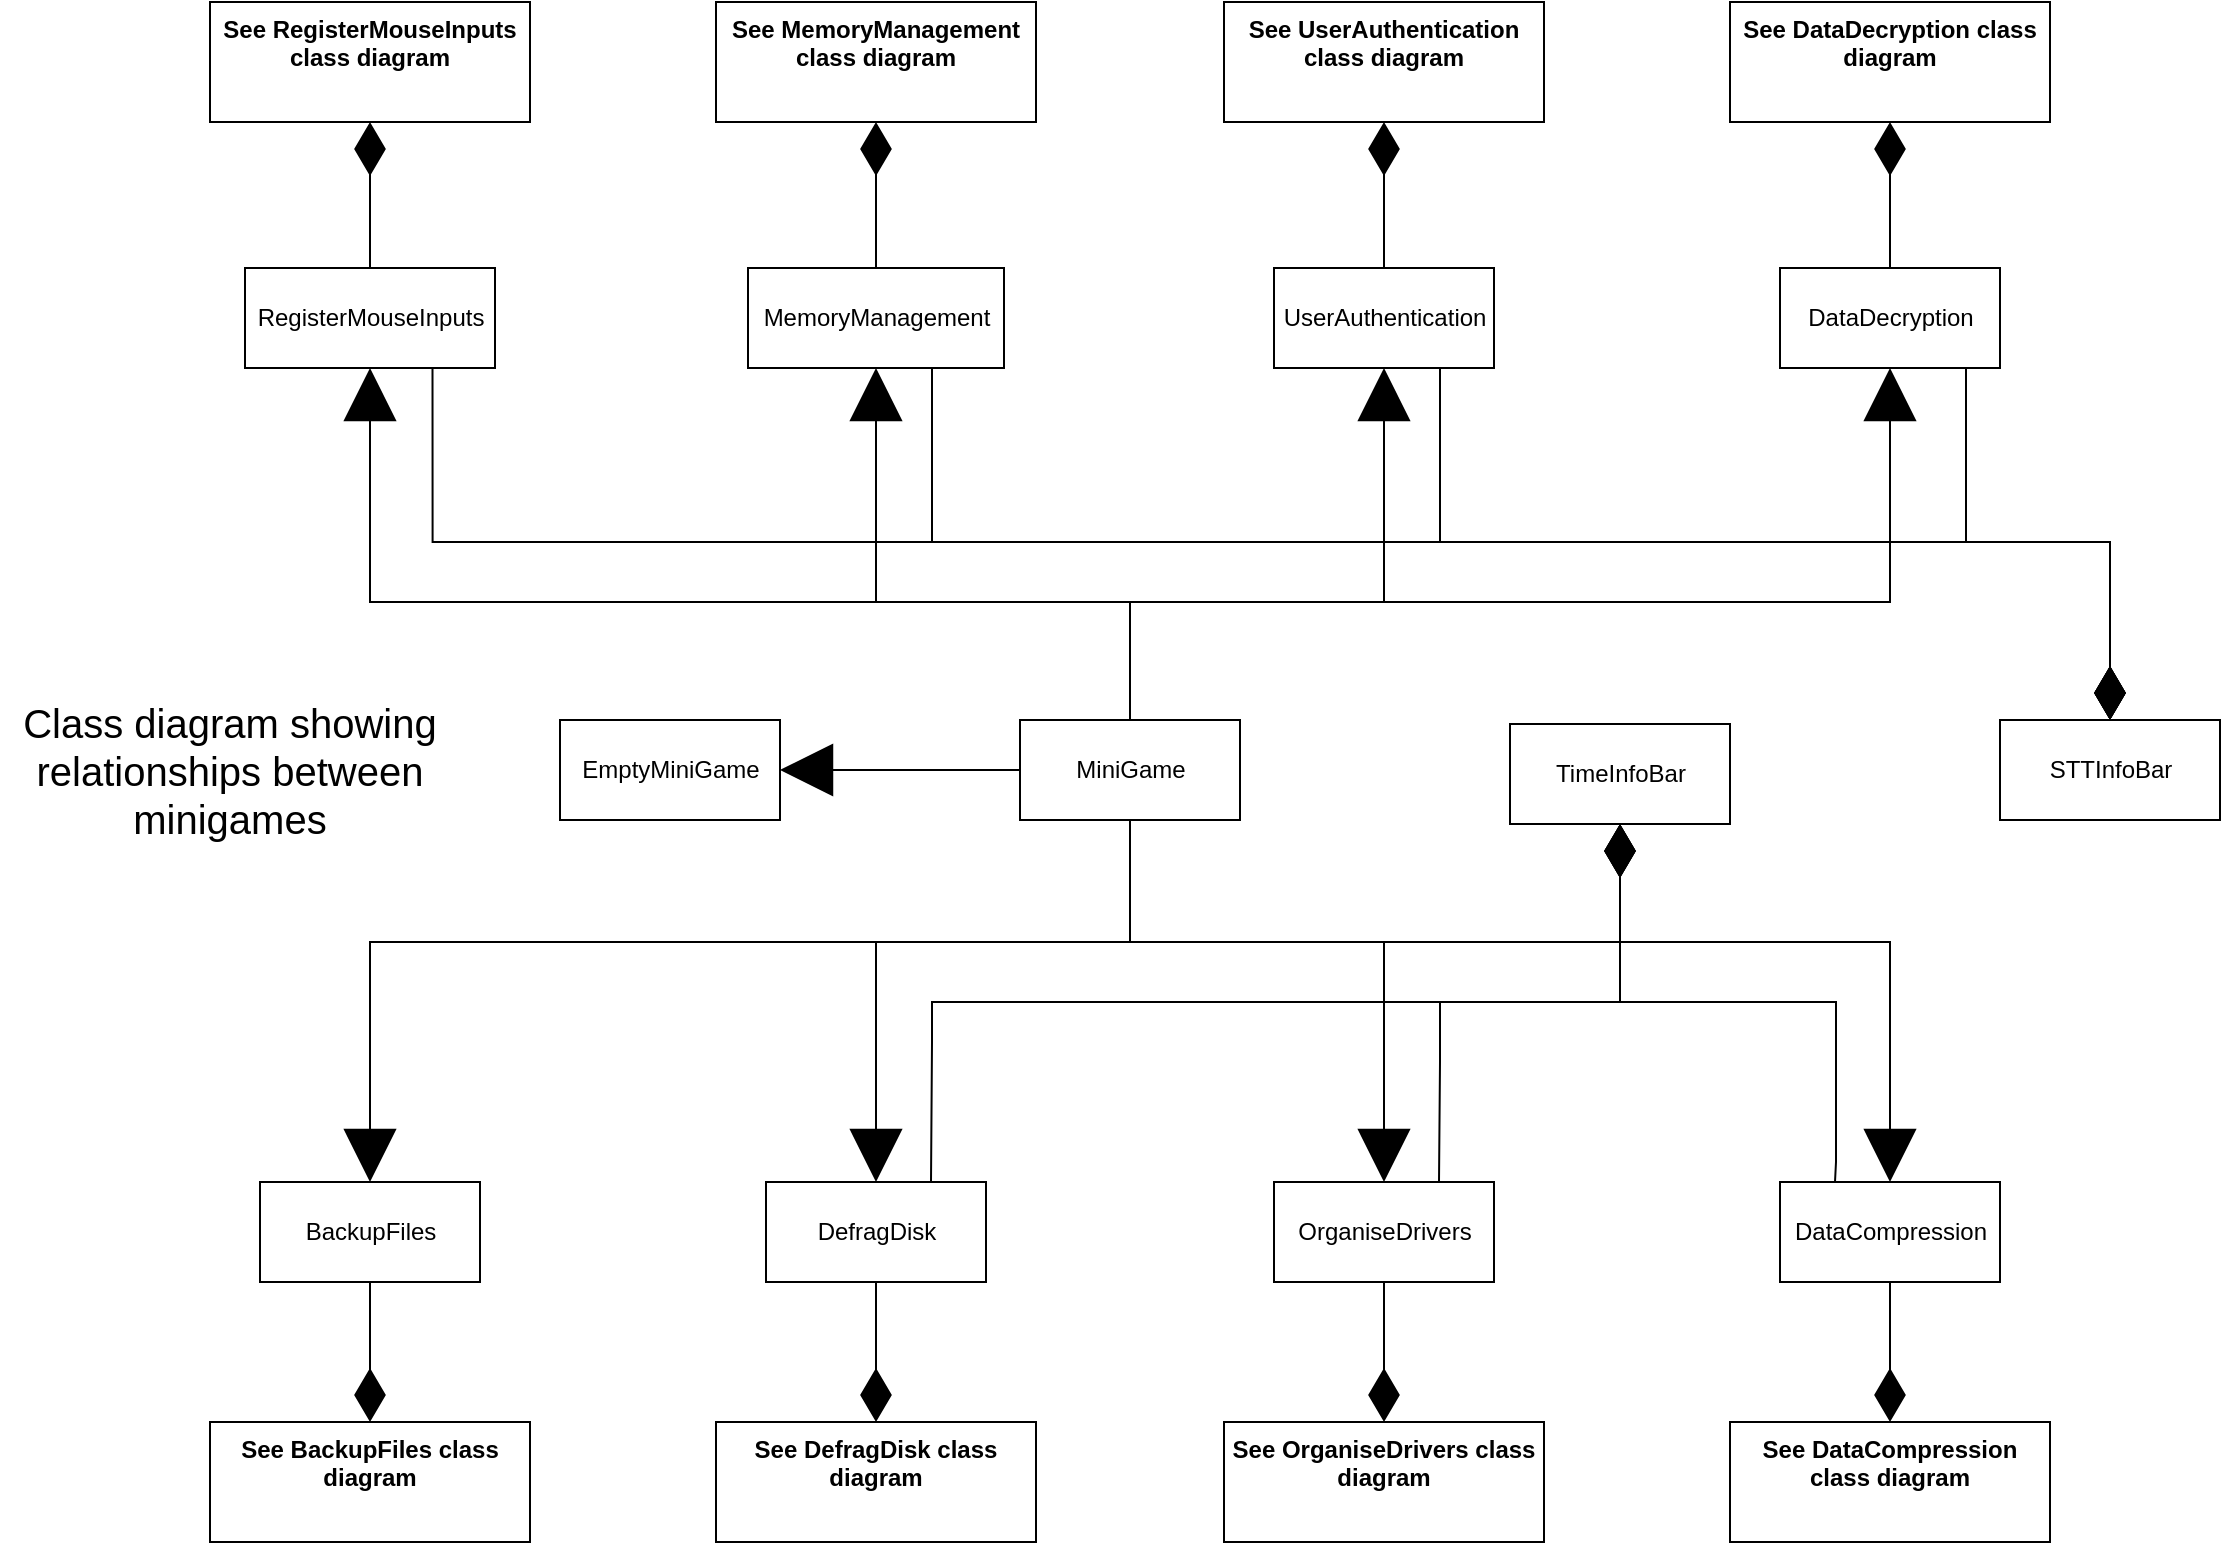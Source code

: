 <mxfile>
    <diagram id="C5RBs43oDa-KdzZeNtuy" name="Page-1">
        <mxGraphModel dx="1604" dy="1124" grid="1" gridSize="10" guides="1" tooltips="1" connect="1" arrows="1" fold="1" page="1" pageScale="1" pageWidth="1169" pageHeight="827" math="0" shadow="0">
            <root>
                <mxCell id="WIyWlLk6GJQsqaUBKTNV-0"/>
                <mxCell id="WIyWlLk6GJQsqaUBKTNV-1" parent="WIyWlLk6GJQsqaUBKTNV-0"/>
                <mxCell id="UAIDwy75gmTa8jSS0-Ca-73" style="edgeStyle=orthogonalEdgeStyle;shape=connector;rounded=0;orthogonalLoop=1;jettySize=auto;html=1;entryX=0.5;entryY=0;entryDx=0;entryDy=0;labelBackgroundColor=default;strokeColor=default;align=center;verticalAlign=middle;fontFamily=Helvetica;fontSize=11;fontColor=default;endArrow=block;endFill=1;endSize=24;exitX=0.5;exitY=1;exitDx=0;exitDy=0;" parent="WIyWlLk6GJQsqaUBKTNV-1" source="3" target="13" edge="1">
                    <mxGeometry relative="1" as="geometry">
                        <Array as="points">
                            <mxPoint x="585" y="490"/>
                            <mxPoint x="205" y="490"/>
                            <mxPoint x="205" y="510"/>
                        </Array>
                    </mxGeometry>
                </mxCell>
                <mxCell id="UAIDwy75gmTa8jSS0-Ca-74" style="edgeStyle=orthogonalEdgeStyle;shape=connector;rounded=0;orthogonalLoop=1;jettySize=auto;html=1;entryX=0.5;entryY=0;entryDx=0;entryDy=0;labelBackgroundColor=default;strokeColor=default;align=center;verticalAlign=middle;fontFamily=Helvetica;fontSize=11;fontColor=default;endArrow=block;endFill=1;endSize=24;exitX=0.5;exitY=1;exitDx=0;exitDy=0;" parent="WIyWlLk6GJQsqaUBKTNV-1" source="3" target="12" edge="1">
                    <mxGeometry relative="1" as="geometry">
                        <Array as="points">
                            <mxPoint x="585" y="490"/>
                            <mxPoint x="458" y="490"/>
                            <mxPoint x="458" y="540"/>
                        </Array>
                    </mxGeometry>
                </mxCell>
                <mxCell id="UAIDwy75gmTa8jSS0-Ca-76" style="edgeStyle=orthogonalEdgeStyle;shape=connector;rounded=0;orthogonalLoop=1;jettySize=auto;html=1;entryX=0.5;entryY=0;entryDx=0;entryDy=0;labelBackgroundColor=default;strokeColor=default;align=center;verticalAlign=middle;fontFamily=Helvetica;fontSize=11;fontColor=default;endArrow=block;endFill=1;endSize=24;exitX=0.5;exitY=1;exitDx=0;exitDy=0;" parent="WIyWlLk6GJQsqaUBKTNV-1" source="3" target="8" edge="1">
                    <mxGeometry relative="1" as="geometry">
                        <Array as="points">
                            <mxPoint x="585" y="490"/>
                            <mxPoint x="965" y="490"/>
                            <mxPoint x="965" y="540"/>
                        </Array>
                    </mxGeometry>
                </mxCell>
                <mxCell id="UAIDwy75gmTa8jSS0-Ca-93" style="edgeStyle=orthogonalEdgeStyle;shape=connector;rounded=0;orthogonalLoop=1;jettySize=auto;html=1;entryX=0.5;entryY=0;entryDx=0;entryDy=0;labelBackgroundColor=default;strokeColor=default;align=center;verticalAlign=middle;fontFamily=Helvetica;fontSize=11;fontColor=default;endArrow=none;endFill=0;endSize=24;startArrow=block;startFill=1;startSize=24;exitX=0.5;exitY=1;exitDx=0;exitDy=0;" parent="WIyWlLk6GJQsqaUBKTNV-1" source="15" target="3" edge="1">
                    <mxGeometry relative="1" as="geometry">
                        <Array as="points">
                            <mxPoint x="205" y="320"/>
                            <mxPoint x="585" y="320"/>
                        </Array>
                    </mxGeometry>
                </mxCell>
                <mxCell id="UAIDwy75gmTa8jSS0-Ca-100" style="edgeStyle=orthogonalEdgeStyle;shape=connector;rounded=0;orthogonalLoop=1;jettySize=auto;html=1;entryX=0.5;entryY=1;entryDx=0;entryDy=0;labelBackgroundColor=default;strokeColor=default;align=center;verticalAlign=middle;fontFamily=Helvetica;fontSize=11;fontColor=default;endArrow=diamondThin;endFill=1;endSize=24;exitX=0.5;exitY=0;exitDx=0;exitDy=0;" parent="WIyWlLk6GJQsqaUBKTNV-1" source="15" target="UAIDwy75gmTa8jSS0-Ca-91" edge="1">
                    <mxGeometry relative="1" as="geometry"/>
                </mxCell>
                <mxCell id="UAIDwy75gmTa8jSS0-Ca-94" style="edgeStyle=orthogonalEdgeStyle;shape=connector;rounded=0;orthogonalLoop=1;jettySize=auto;html=1;entryX=0.5;entryY=0;entryDx=0;entryDy=0;labelBackgroundColor=default;strokeColor=default;align=center;verticalAlign=middle;fontFamily=Helvetica;fontSize=11;fontColor=default;startArrow=block;startFill=1;endArrow=none;endFill=0;startSize=24;endSize=24;exitX=0.5;exitY=1;exitDx=0;exitDy=0;" parent="WIyWlLk6GJQsqaUBKTNV-1" source="16" target="3" edge="1">
                    <mxGeometry relative="1" as="geometry">
                        <Array as="points">
                            <mxPoint x="458" y="320"/>
                            <mxPoint x="585" y="320"/>
                        </Array>
                    </mxGeometry>
                </mxCell>
                <mxCell id="UAIDwy75gmTa8jSS0-Ca-101" style="edgeStyle=orthogonalEdgeStyle;shape=connector;rounded=0;orthogonalLoop=1;jettySize=auto;html=1;entryX=0.5;entryY=1;entryDx=0;entryDy=0;labelBackgroundColor=default;strokeColor=default;align=center;verticalAlign=middle;fontFamily=Helvetica;fontSize=11;fontColor=default;endArrow=diamondThin;endFill=1;endSize=24;exitX=0.5;exitY=0;exitDx=0;exitDy=0;" parent="WIyWlLk6GJQsqaUBKTNV-1" source="16" target="UAIDwy75gmTa8jSS0-Ca-97" edge="1">
                    <mxGeometry relative="1" as="geometry"/>
                </mxCell>
                <mxCell id="UAIDwy75gmTa8jSS0-Ca-95" style="edgeStyle=orthogonalEdgeStyle;shape=connector;rounded=0;orthogonalLoop=1;jettySize=auto;html=1;entryX=0.5;entryY=0;entryDx=0;entryDy=0;labelBackgroundColor=default;strokeColor=default;align=center;verticalAlign=middle;fontFamily=Helvetica;fontSize=11;fontColor=default;startArrow=block;startFill=1;endArrow=none;endFill=0;startSize=24;endSize=24;exitX=0.5;exitY=1;exitDx=0;exitDy=0;" parent="WIyWlLk6GJQsqaUBKTNV-1" source="17" target="3" edge="1">
                    <mxGeometry relative="1" as="geometry">
                        <Array as="points">
                            <mxPoint x="712" y="320"/>
                            <mxPoint x="585" y="320"/>
                        </Array>
                    </mxGeometry>
                </mxCell>
                <mxCell id="UAIDwy75gmTa8jSS0-Ca-102" style="edgeStyle=orthogonalEdgeStyle;shape=connector;rounded=0;orthogonalLoop=1;jettySize=auto;html=1;entryX=0.5;entryY=1;entryDx=0;entryDy=0;labelBackgroundColor=default;strokeColor=default;align=center;verticalAlign=middle;fontFamily=Helvetica;fontSize=11;fontColor=default;endArrow=diamondThin;endFill=1;endSize=24;exitX=0.5;exitY=0;exitDx=0;exitDy=0;" parent="WIyWlLk6GJQsqaUBKTNV-1" source="17" target="UAIDwy75gmTa8jSS0-Ca-98" edge="1">
                    <mxGeometry relative="1" as="geometry"/>
                </mxCell>
                <mxCell id="UAIDwy75gmTa8jSS0-Ca-96" style="edgeStyle=orthogonalEdgeStyle;shape=connector;rounded=0;orthogonalLoop=1;jettySize=auto;html=1;entryX=0.5;entryY=0;entryDx=0;entryDy=0;labelBackgroundColor=default;strokeColor=default;align=center;verticalAlign=middle;fontFamily=Helvetica;fontSize=11;fontColor=default;startArrow=block;startFill=1;endArrow=none;endFill=0;startSize=24;endSize=24;exitX=0.5;exitY=1;exitDx=0;exitDy=0;" parent="WIyWlLk6GJQsqaUBKTNV-1" source="18" target="3" edge="1">
                    <mxGeometry relative="1" as="geometry">
                        <Array as="points">
                            <mxPoint x="965" y="320"/>
                            <mxPoint x="585" y="320"/>
                        </Array>
                    </mxGeometry>
                </mxCell>
                <mxCell id="UAIDwy75gmTa8jSS0-Ca-103" style="edgeStyle=orthogonalEdgeStyle;shape=connector;rounded=0;orthogonalLoop=1;jettySize=auto;html=1;entryX=0.5;entryY=1;entryDx=0;entryDy=0;labelBackgroundColor=default;strokeColor=default;align=center;verticalAlign=middle;fontFamily=Helvetica;fontSize=11;fontColor=default;endArrow=diamondThin;endFill=1;endSize=24;exitX=0.5;exitY=0;exitDx=0;exitDy=0;" parent="WIyWlLk6GJQsqaUBKTNV-1" source="18" target="UAIDwy75gmTa8jSS0-Ca-99" edge="1">
                    <mxGeometry relative="1" as="geometry"/>
                </mxCell>
                <mxCell id="UAIDwy75gmTa8jSS0-Ca-80" style="edgeStyle=orthogonalEdgeStyle;shape=connector;rounded=0;orthogonalLoop=1;jettySize=auto;html=1;entryX=0.5;entryY=0;entryDx=0;entryDy=0;labelBackgroundColor=default;strokeColor=default;align=center;verticalAlign=middle;fontFamily=Helvetica;fontSize=11;fontColor=default;endArrow=diamondThin;endFill=1;endSize=24;exitX=0.5;exitY=1;exitDx=0;exitDy=0;" parent="WIyWlLk6GJQsqaUBKTNV-1" source="13" target="UAIDwy75gmTa8jSS0-Ca-78" edge="1">
                    <mxGeometry relative="1" as="geometry"/>
                </mxCell>
                <mxCell id="UAIDwy75gmTa8jSS0-Ca-88" style="edgeStyle=orthogonalEdgeStyle;shape=connector;rounded=0;orthogonalLoop=1;jettySize=auto;html=1;entryX=0.5;entryY=0;entryDx=0;entryDy=0;labelBackgroundColor=default;strokeColor=default;align=center;verticalAlign=middle;fontFamily=Helvetica;fontSize=11;fontColor=default;endArrow=diamondThin;endFill=1;endSize=24;exitX=0.5;exitY=1;exitDx=0;exitDy=0;" parent="WIyWlLk6GJQsqaUBKTNV-1" source="12" target="UAIDwy75gmTa8jSS0-Ca-81" edge="1">
                    <mxGeometry relative="1" as="geometry"/>
                </mxCell>
                <mxCell id="UAIDwy75gmTa8jSS0-Ca-89" style="edgeStyle=orthogonalEdgeStyle;shape=connector;rounded=0;orthogonalLoop=1;jettySize=auto;html=1;entryX=0.5;entryY=0;entryDx=0;entryDy=0;labelBackgroundColor=default;strokeColor=default;align=center;verticalAlign=middle;fontFamily=Helvetica;fontSize=11;fontColor=default;endArrow=diamondThin;endFill=1;endSize=24;exitX=0.5;exitY=1;exitDx=0;exitDy=0;" parent="WIyWlLk6GJQsqaUBKTNV-1" source="11" target="UAIDwy75gmTa8jSS0-Ca-83" edge="1">
                    <mxGeometry relative="1" as="geometry"/>
                </mxCell>
                <mxCell id="UAIDwy75gmTa8jSS0-Ca-90" style="edgeStyle=orthogonalEdgeStyle;shape=connector;rounded=0;orthogonalLoop=1;jettySize=auto;html=1;entryX=0.5;entryY=0;entryDx=0;entryDy=0;labelBackgroundColor=default;strokeColor=default;align=center;verticalAlign=middle;fontFamily=Helvetica;fontSize=11;fontColor=default;endArrow=diamondThin;endFill=1;endSize=24;exitX=0.5;exitY=1;exitDx=0;exitDy=0;" parent="WIyWlLk6GJQsqaUBKTNV-1" source="8" target="UAIDwy75gmTa8jSS0-Ca-85" edge="1">
                    <mxGeometry relative="1" as="geometry"/>
                </mxCell>
                <mxCell id="1" style="edgeStyle=orthogonalEdgeStyle;html=1;entryX=0;entryY=0.5;entryDx=0;entryDy=0;endArrow=none;rounded=0;endFill=0;endSize=24;startArrow=block;startFill=1;startSize=24;exitX=1;exitY=0.5;exitDx=0;exitDy=0;" parent="WIyWlLk6GJQsqaUBKTNV-1" source="2" target="3" edge="1">
                    <mxGeometry relative="1" as="geometry"/>
                </mxCell>
                <mxCell id="UAIDwy75gmTa8jSS0-Ca-106" style="edgeStyle=orthogonalEdgeStyle;shape=connector;rounded=0;orthogonalLoop=1;jettySize=auto;html=1;exitX=0.5;exitY=0;exitDx=0;exitDy=0;labelBackgroundColor=default;strokeColor=default;align=center;verticalAlign=middle;fontFamily=Helvetica;fontSize=11;fontColor=default;endArrow=none;endFill=0;endSize=24;entryX=0.75;entryY=1;entryDx=0;entryDy=0;startSize=24;startArrow=diamondThin;startFill=1;" parent="WIyWlLk6GJQsqaUBKTNV-1" source="7" target="15" edge="1">
                    <mxGeometry relative="1" as="geometry">
                        <Array as="points">
                            <mxPoint x="1075" y="290"/>
                            <mxPoint x="236" y="290"/>
                        </Array>
                    </mxGeometry>
                </mxCell>
                <mxCell id="UAIDwy75gmTa8jSS0-Ca-112" style="edgeStyle=orthogonalEdgeStyle;shape=connector;rounded=0;orthogonalLoop=1;jettySize=auto;html=1;entryX=0.75;entryY=0;entryDx=0;entryDy=0;labelBackgroundColor=default;strokeColor=default;align=center;verticalAlign=middle;fontFamily=Helvetica;fontSize=11;fontColor=default;startArrow=diamondThin;startFill=1;endArrow=none;endFill=0;startSize=24;endSize=24;exitX=0.5;exitY=1;exitDx=0;exitDy=0;" parent="WIyWlLk6GJQsqaUBKTNV-1" source="4" target="11" edge="1">
                    <mxGeometry relative="1" as="geometry">
                        <Array as="points">
                            <mxPoint x="830" y="520"/>
                            <mxPoint x="740" y="520"/>
                            <mxPoint x="740" y="550"/>
                            <mxPoint x="740" y="550"/>
                        </Array>
                    </mxGeometry>
                </mxCell>
                <mxCell id="UAIDwy75gmTa8jSS0-Ca-113" style="edgeStyle=orthogonalEdgeStyle;shape=connector;rounded=0;orthogonalLoop=1;jettySize=auto;html=1;entryX=0.25;entryY=0;entryDx=0;entryDy=0;labelBackgroundColor=default;strokeColor=default;align=center;verticalAlign=middle;fontFamily=Helvetica;fontSize=11;fontColor=default;startArrow=diamondThin;startFill=1;endArrow=none;endFill=0;startSize=24;endSize=24;exitX=0.5;exitY=1;exitDx=0;exitDy=0;" parent="WIyWlLk6GJQsqaUBKTNV-1" source="4" target="8" edge="1">
                    <mxGeometry relative="1" as="geometry">
                        <Array as="points">
                            <mxPoint x="830" y="520"/>
                            <mxPoint x="938" y="520"/>
                            <mxPoint x="938" y="600"/>
                        </Array>
                    </mxGeometry>
                </mxCell>
                <mxCell id="UAIDwy75gmTa8jSS0-Ca-75" style="edgeStyle=orthogonalEdgeStyle;shape=connector;rounded=0;orthogonalLoop=1;jettySize=auto;html=1;entryX=0.5;entryY=0;entryDx=0;entryDy=0;labelBackgroundColor=default;strokeColor=default;align=center;verticalAlign=middle;fontFamily=Helvetica;fontSize=11;fontColor=default;endArrow=block;endFill=1;endSize=24;exitX=0.5;exitY=1;exitDx=0;exitDy=0;" parent="WIyWlLk6GJQsqaUBKTNV-1" source="3" target="11" edge="1">
                    <mxGeometry relative="1" as="geometry">
                        <Array as="points">
                            <mxPoint x="585" y="490"/>
                            <mxPoint x="712" y="490"/>
                        </Array>
                    </mxGeometry>
                </mxCell>
                <mxCell id="UAIDwy75gmTa8jSS0-Ca-78" value="See BackupFiles class diagram" style="whiteSpace=wrap;html=1;verticalAlign=top;fontStyle=1;startSize=26;" parent="WIyWlLk6GJQsqaUBKTNV-1" vertex="1">
                    <mxGeometry x="125" y="730" width="160" height="60" as="geometry"/>
                </mxCell>
                <mxCell id="UAIDwy75gmTa8jSS0-Ca-81" value="See DefragDisk class diagram" style="whiteSpace=wrap;html=1;verticalAlign=top;fontStyle=1;startSize=26;" parent="WIyWlLk6GJQsqaUBKTNV-1" vertex="1">
                    <mxGeometry x="378" y="730" width="160" height="60" as="geometry"/>
                </mxCell>
                <mxCell id="UAIDwy75gmTa8jSS0-Ca-83" value="See OrganiseDrivers class diagram" style="whiteSpace=wrap;html=1;verticalAlign=top;fontStyle=1;startSize=26;" parent="WIyWlLk6GJQsqaUBKTNV-1" vertex="1">
                    <mxGeometry x="632" y="730" width="160" height="60" as="geometry"/>
                </mxCell>
                <mxCell id="UAIDwy75gmTa8jSS0-Ca-85" value="See DataCompression class diagram" style="whiteSpace=wrap;html=1;verticalAlign=top;fontStyle=1;startSize=26;" parent="WIyWlLk6GJQsqaUBKTNV-1" vertex="1">
                    <mxGeometry x="885" y="730" width="160" height="60" as="geometry"/>
                </mxCell>
                <mxCell id="UAIDwy75gmTa8jSS0-Ca-91" value="See RegisterMouseInputs class diagram" style="whiteSpace=wrap;html=1;verticalAlign=top;fontStyle=1;startSize=26;" parent="WIyWlLk6GJQsqaUBKTNV-1" vertex="1">
                    <mxGeometry x="125" y="20" width="160" height="60" as="geometry"/>
                </mxCell>
                <mxCell id="UAIDwy75gmTa8jSS0-Ca-97" value="See MemoryManagement class diagram" style="whiteSpace=wrap;html=1;verticalAlign=top;fontStyle=1;startSize=26;" parent="WIyWlLk6GJQsqaUBKTNV-1" vertex="1">
                    <mxGeometry x="378" y="20" width="160" height="60" as="geometry"/>
                </mxCell>
                <mxCell id="UAIDwy75gmTa8jSS0-Ca-98" value="See UserAuthentication class diagram" style="whiteSpace=wrap;html=1;verticalAlign=top;fontStyle=1;startSize=26;" parent="WIyWlLk6GJQsqaUBKTNV-1" vertex="1">
                    <mxGeometry x="632" y="20" width="160" height="60" as="geometry"/>
                </mxCell>
                <mxCell id="UAIDwy75gmTa8jSS0-Ca-99" value="See DataDecryption class diagram" style="whiteSpace=wrap;html=1;verticalAlign=top;fontStyle=1;startSize=26;" parent="WIyWlLk6GJQsqaUBKTNV-1" vertex="1">
                    <mxGeometry x="885" y="20" width="160" height="60" as="geometry"/>
                </mxCell>
                <mxCell id="UAIDwy75gmTa8jSS0-Ca-107" style="edgeStyle=orthogonalEdgeStyle;shape=connector;rounded=0;orthogonalLoop=1;jettySize=auto;html=1;entryX=0.75;entryY=1;entryDx=0;entryDy=0;labelBackgroundColor=default;strokeColor=default;align=center;verticalAlign=middle;fontFamily=Helvetica;fontSize=11;fontColor=default;startArrow=diamondThin;startFill=1;endArrow=none;endFill=0;startSize=24;endSize=24;exitX=0.5;exitY=0;exitDx=0;exitDy=0;" parent="WIyWlLk6GJQsqaUBKTNV-1" source="7" target="16" edge="1">
                    <mxGeometry relative="1" as="geometry">
                        <Array as="points">
                            <mxPoint x="1075" y="290"/>
                            <mxPoint x="486" y="290"/>
                            <mxPoint x="486" y="170"/>
                        </Array>
                    </mxGeometry>
                </mxCell>
                <mxCell id="UAIDwy75gmTa8jSS0-Ca-108" style="edgeStyle=orthogonalEdgeStyle;shape=connector;rounded=0;orthogonalLoop=1;jettySize=auto;html=1;entryX=0.75;entryY=1;entryDx=0;entryDy=0;labelBackgroundColor=default;strokeColor=default;align=center;verticalAlign=middle;fontFamily=Helvetica;fontSize=11;fontColor=default;startArrow=diamondThin;startFill=1;endArrow=none;endFill=0;startSize=24;endSize=24;exitX=0.5;exitY=0;exitDx=0;exitDy=0;" parent="WIyWlLk6GJQsqaUBKTNV-1" source="7" target="17" edge="1">
                    <mxGeometry relative="1" as="geometry">
                        <Array as="points">
                            <mxPoint x="1075" y="290"/>
                            <mxPoint x="740" y="290"/>
                            <mxPoint x="740" y="190"/>
                        </Array>
                    </mxGeometry>
                </mxCell>
                <mxCell id="UAIDwy75gmTa8jSS0-Ca-109" style="edgeStyle=orthogonalEdgeStyle;shape=connector;rounded=0;orthogonalLoop=1;jettySize=auto;html=1;entryX=0.75;entryY=1;entryDx=0;entryDy=0;labelBackgroundColor=default;strokeColor=default;align=center;verticalAlign=middle;fontFamily=Helvetica;fontSize=11;fontColor=default;startArrow=diamondThin;startFill=1;endArrow=none;endFill=0;startSize=24;endSize=24;exitX=0.5;exitY=0;exitDx=0;exitDy=0;" parent="WIyWlLk6GJQsqaUBKTNV-1" source="7" target="18" edge="1">
                    <mxGeometry relative="1" as="geometry">
                        <Array as="points">
                            <mxPoint x="1075" y="290"/>
                            <mxPoint x="1003" y="290"/>
                            <mxPoint x="1003" y="170"/>
                        </Array>
                    </mxGeometry>
                </mxCell>
                <mxCell id="2" value="EmptyMiniGame" style="html=1;" parent="WIyWlLk6GJQsqaUBKTNV-1" vertex="1">
                    <mxGeometry x="300" y="379" width="110" height="50" as="geometry"/>
                </mxCell>
                <mxCell id="3" value="MiniGame" style="html=1;" parent="WIyWlLk6GJQsqaUBKTNV-1" vertex="1">
                    <mxGeometry x="530" y="379" width="110" height="50" as="geometry"/>
                </mxCell>
                <mxCell id="6" style="edgeStyle=orthogonalEdgeStyle;html=1;entryX=0.75;entryY=0;entryDx=0;entryDy=0;endArrow=none;rounded=0;startArrow=diamondThin;startFill=1;endFill=0;startSize=24;endSize=24;" parent="WIyWlLk6GJQsqaUBKTNV-1" source="4" target="12" edge="1">
                    <mxGeometry relative="1" as="geometry">
                        <Array as="points">
                            <mxPoint x="830" y="520"/>
                            <mxPoint x="486" y="520"/>
                            <mxPoint x="486" y="540"/>
                        </Array>
                    </mxGeometry>
                </mxCell>
                <mxCell id="4" value="TimeInfoBar" style="html=1;" parent="WIyWlLk6GJQsqaUBKTNV-1" vertex="1">
                    <mxGeometry x="775" y="381" width="110" height="50" as="geometry"/>
                </mxCell>
                <mxCell id="7" value="STTInfoBar" style="html=1;" vertex="1" parent="WIyWlLk6GJQsqaUBKTNV-1">
                    <mxGeometry x="1020" y="379" width="110" height="50" as="geometry"/>
                </mxCell>
                <mxCell id="8" value="DataCompression" style="html=1;" vertex="1" parent="WIyWlLk6GJQsqaUBKTNV-1">
                    <mxGeometry x="910" y="610" width="110" height="50" as="geometry"/>
                </mxCell>
                <mxCell id="11" value="OrganiseDrivers" style="html=1;" vertex="1" parent="WIyWlLk6GJQsqaUBKTNV-1">
                    <mxGeometry x="657" y="610" width="110" height="50" as="geometry"/>
                </mxCell>
                <mxCell id="12" value="DefragDisk" style="html=1;" vertex="1" parent="WIyWlLk6GJQsqaUBKTNV-1">
                    <mxGeometry x="403" y="610" width="110" height="50" as="geometry"/>
                </mxCell>
                <mxCell id="13" value="BackupFiles" style="html=1;" vertex="1" parent="WIyWlLk6GJQsqaUBKTNV-1">
                    <mxGeometry x="150" y="610" width="110" height="50" as="geometry"/>
                </mxCell>
                <mxCell id="15" value="RegisterMouseInputs" style="html=1;" vertex="1" parent="WIyWlLk6GJQsqaUBKTNV-1">
                    <mxGeometry x="142.5" y="153" width="125" height="50" as="geometry"/>
                </mxCell>
                <mxCell id="16" value="MemoryManagement" style="html=1;" vertex="1" parent="WIyWlLk6GJQsqaUBKTNV-1">
                    <mxGeometry x="394" y="153" width="128" height="50" as="geometry"/>
                </mxCell>
                <mxCell id="17" value="UserAuthentication" style="html=1;" vertex="1" parent="WIyWlLk6GJQsqaUBKTNV-1">
                    <mxGeometry x="657" y="153" width="110" height="50" as="geometry"/>
                </mxCell>
                <mxCell id="18" value="DataDecryption" style="html=1;" vertex="1" parent="WIyWlLk6GJQsqaUBKTNV-1">
                    <mxGeometry x="910" y="153" width="110" height="50" as="geometry"/>
                </mxCell>
                <mxCell id="19" value="&lt;font style=&quot;font-size: 20px;&quot;&gt;Class diagram showing relationships between minigames&lt;/font&gt;" style="text;html=1;strokeColor=none;fillColor=none;align=center;verticalAlign=middle;whiteSpace=wrap;rounded=0;" vertex="1" parent="WIyWlLk6GJQsqaUBKTNV-1">
                    <mxGeometry x="20" y="359.5" width="230" height="89" as="geometry"/>
                </mxCell>
            </root>
        </mxGraphModel>
    </diagram>
</mxfile>